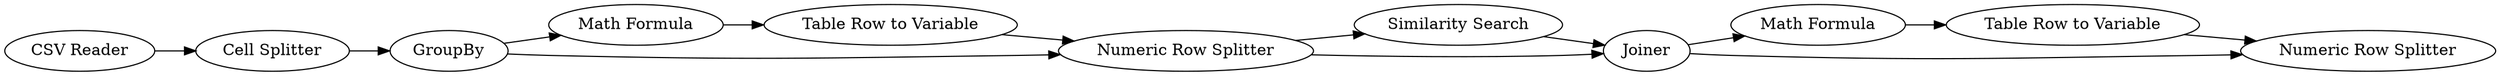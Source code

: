 digraph {
	3 -> 9
	14 -> 2
	4 -> 5
	6 -> 11
	3 -> 4
	10 -> 4
	5 -> 6
	12 -> 8
	11 -> 12
	9 -> 10
	2 -> 3
	4 -> 6
	6 -> 8
	5 [label="Similarity Search"]
	14 [label="CSV Reader"]
	9 [label="Math Formula"]
	11 [label="Math Formula"]
	4 [label="Numeric Row Splitter"]
	6 [label=Joiner]
	8 [label="Numeric Row Splitter"]
	12 [label="Table Row to Variable"]
	3 [label=GroupBy]
	2 [label="Cell Splitter"]
	10 [label="Table Row to Variable"]
	rankdir=LR
}
